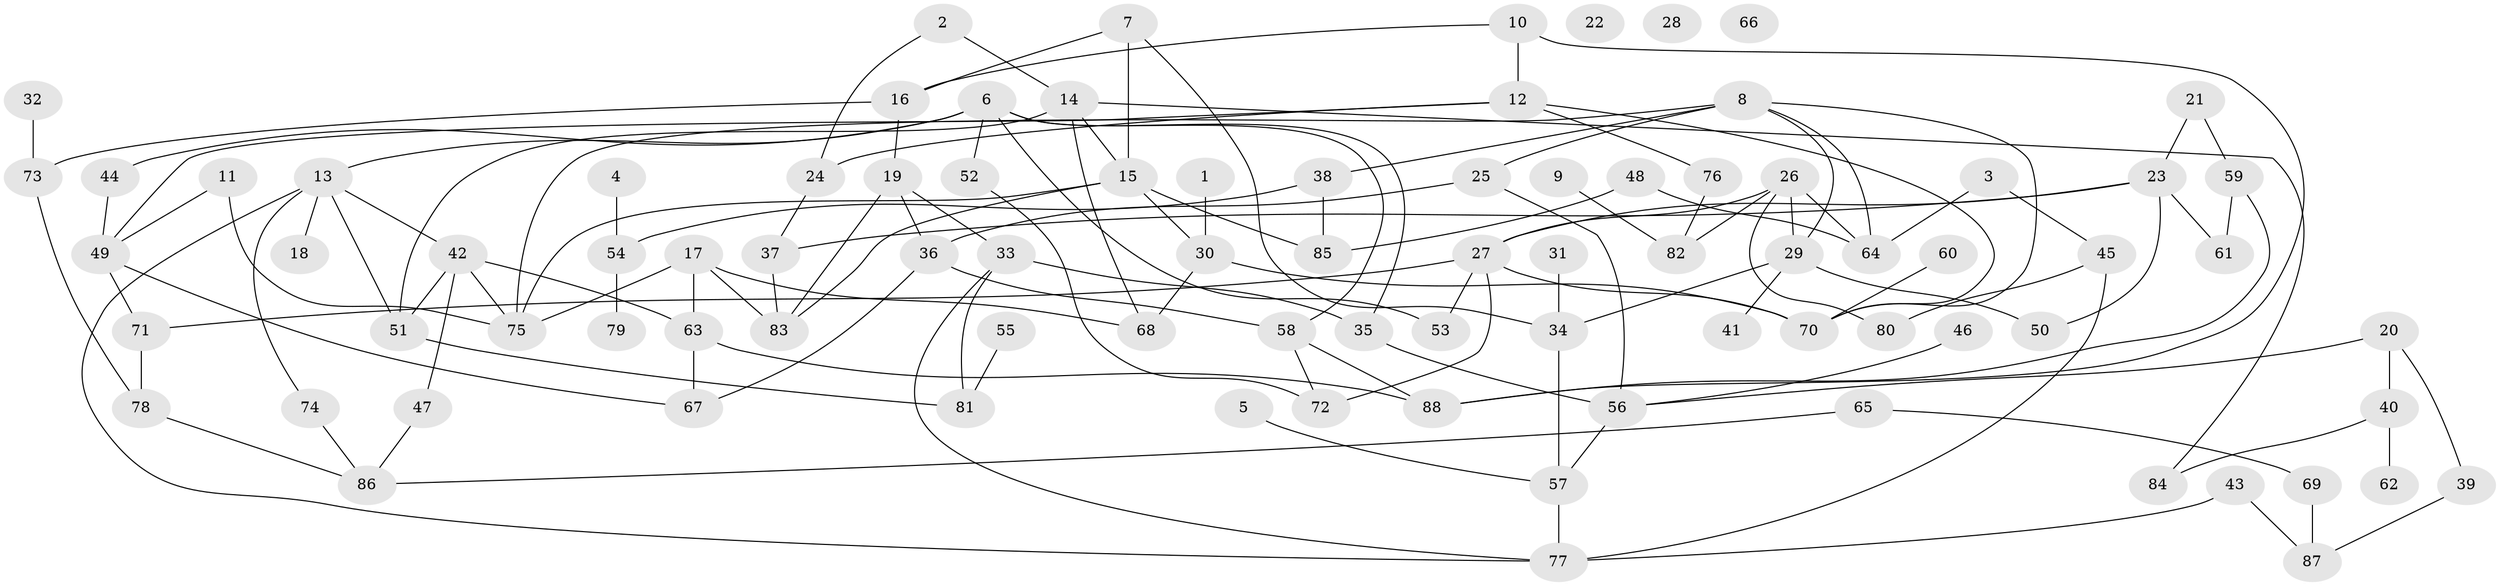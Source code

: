 // coarse degree distribution, {6: 0.13725490196078433, 5: 0.1568627450980392, 8: 0.058823529411764705, 3: 0.23529411764705882, 1: 0.1568627450980392, 2: 0.11764705882352941, 4: 0.13725490196078433}
// Generated by graph-tools (version 1.1) at 2025/35/03/04/25 23:35:57]
// undirected, 88 vertices, 131 edges
graph export_dot {
  node [color=gray90,style=filled];
  1;
  2;
  3;
  4;
  5;
  6;
  7;
  8;
  9;
  10;
  11;
  12;
  13;
  14;
  15;
  16;
  17;
  18;
  19;
  20;
  21;
  22;
  23;
  24;
  25;
  26;
  27;
  28;
  29;
  30;
  31;
  32;
  33;
  34;
  35;
  36;
  37;
  38;
  39;
  40;
  41;
  42;
  43;
  44;
  45;
  46;
  47;
  48;
  49;
  50;
  51;
  52;
  53;
  54;
  55;
  56;
  57;
  58;
  59;
  60;
  61;
  62;
  63;
  64;
  65;
  66;
  67;
  68;
  69;
  70;
  71;
  72;
  73;
  74;
  75;
  76;
  77;
  78;
  79;
  80;
  81;
  82;
  83;
  84;
  85;
  86;
  87;
  88;
  1 -- 30;
  2 -- 14;
  2 -- 24;
  3 -- 45;
  3 -- 64;
  4 -- 54;
  5 -- 57;
  6 -- 13;
  6 -- 35;
  6 -- 44;
  6 -- 52;
  6 -- 53;
  6 -- 58;
  7 -- 15;
  7 -- 16;
  7 -- 34;
  8 -- 25;
  8 -- 29;
  8 -- 38;
  8 -- 64;
  8 -- 70;
  8 -- 75;
  9 -- 82;
  10 -- 12;
  10 -- 16;
  10 -- 88;
  11 -- 49;
  11 -- 75;
  12 -- 24;
  12 -- 49;
  12 -- 70;
  12 -- 76;
  13 -- 18;
  13 -- 42;
  13 -- 51;
  13 -- 74;
  13 -- 77;
  14 -- 15;
  14 -- 51;
  14 -- 68;
  14 -- 84;
  15 -- 30;
  15 -- 75;
  15 -- 83;
  15 -- 85;
  16 -- 19;
  16 -- 73;
  17 -- 63;
  17 -- 68;
  17 -- 75;
  17 -- 83;
  19 -- 33;
  19 -- 36;
  19 -- 83;
  20 -- 39;
  20 -- 40;
  20 -- 56;
  21 -- 23;
  21 -- 59;
  23 -- 27;
  23 -- 37;
  23 -- 50;
  23 -- 61;
  24 -- 37;
  25 -- 36;
  25 -- 56;
  26 -- 27;
  26 -- 29;
  26 -- 64;
  26 -- 80;
  26 -- 82;
  27 -- 53;
  27 -- 70;
  27 -- 71;
  27 -- 72;
  29 -- 34;
  29 -- 41;
  29 -- 50;
  30 -- 68;
  30 -- 70;
  31 -- 34;
  32 -- 73;
  33 -- 35;
  33 -- 77;
  33 -- 81;
  34 -- 57;
  35 -- 56;
  36 -- 58;
  36 -- 67;
  37 -- 83;
  38 -- 54;
  38 -- 85;
  39 -- 87;
  40 -- 62;
  40 -- 84;
  42 -- 47;
  42 -- 51;
  42 -- 63;
  42 -- 75;
  43 -- 77;
  43 -- 87;
  44 -- 49;
  45 -- 77;
  45 -- 80;
  46 -- 56;
  47 -- 86;
  48 -- 64;
  48 -- 85;
  49 -- 67;
  49 -- 71;
  51 -- 81;
  52 -- 72;
  54 -- 79;
  55 -- 81;
  56 -- 57;
  57 -- 77;
  58 -- 72;
  58 -- 88;
  59 -- 61;
  59 -- 88;
  60 -- 70;
  63 -- 67;
  63 -- 88;
  65 -- 69;
  65 -- 86;
  69 -- 87;
  71 -- 78;
  73 -- 78;
  74 -- 86;
  76 -- 82;
  78 -- 86;
}
